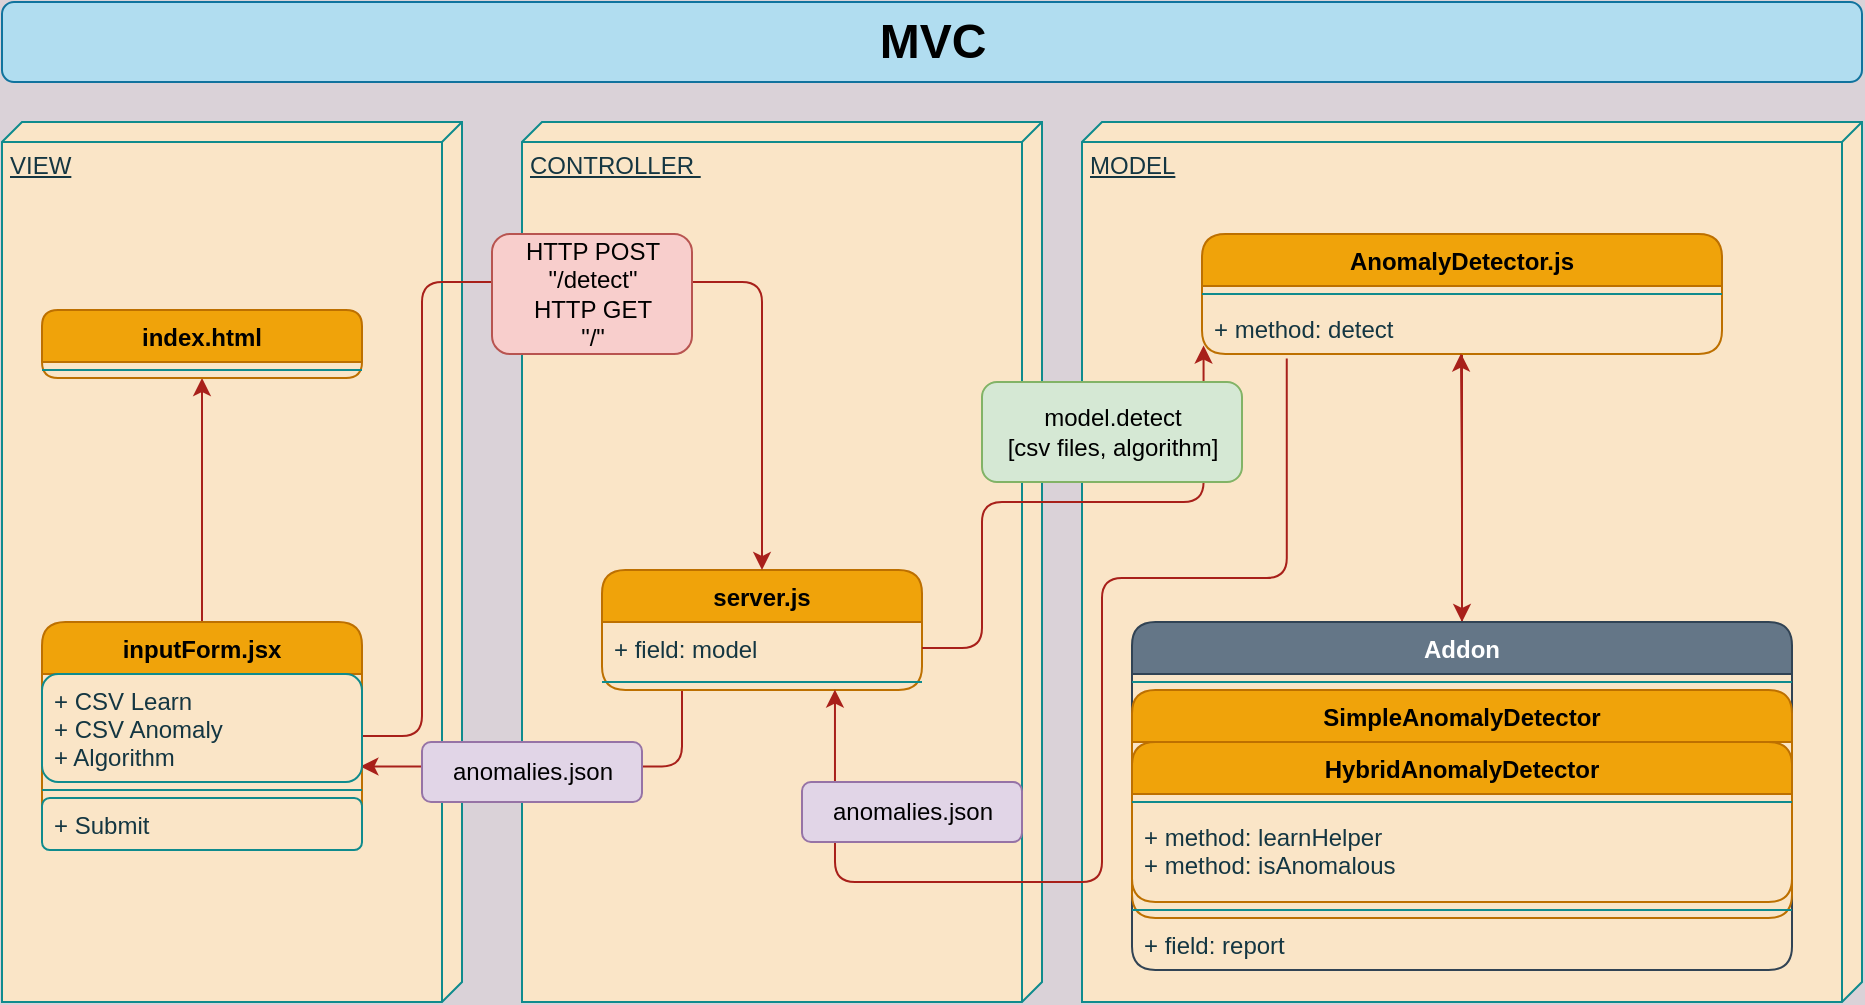 <mxfile version="14.7.2" type="github">
  <diagram name="Page-1" id="929967ad-93f9-6ef4-fab6-5d389245f69c">
    <mxGraphModel dx="1038" dy="582" grid="1" gridSize="10" guides="1" tooltips="1" connect="1" arrows="1" fold="1" page="1" pageScale="1.5" pageWidth="1169" pageHeight="826" background="#DAD2D8" math="0" shadow="0">
      <root>
        <mxCell id="0" style=";html=1;" />
        <mxCell id="1" style=";html=1;" parent="0" />
        <mxCell id="1672d66443f91eb5-23" value="MVC" style="text;fillColor=#b1ddf0;html=1;fontSize=24;fontStyle=1;verticalAlign=middle;align=center;rounded=1;strokeColor=#10739e;" parent="1" vertex="1">
          <mxGeometry x="30" y="20" width="930" height="40" as="geometry" />
        </mxCell>
        <mxCell id="icPJS7Rqo_sTtw6IjZ7I-5" value="&lt;div style=&quot;text-align: justify&quot;&gt;&lt;span&gt;MODEL&lt;/span&gt;&lt;br&gt;&lt;/div&gt;" style="verticalAlign=top;align=left;spacingTop=8;spacingLeft=2;spacingRight=12;shape=cube;size=10;direction=south;fontStyle=4;html=1;fillColor=#FAE5C7;strokeColor=#0F8B8D;rounded=1;fontColor=#143642;" vertex="1" parent="1">
          <mxGeometry x="570" y="80" width="390" height="440" as="geometry" />
        </mxCell>
        <mxCell id="icPJS7Rqo_sTtw6IjZ7I-6" value="&lt;span style=&quot;text-align: center&quot;&gt;VIEW&lt;/span&gt;&lt;br&gt;" style="verticalAlign=top;align=left;spacingTop=8;spacingLeft=2;spacingRight=12;shape=cube;size=10;direction=south;fontStyle=4;html=1;fillColor=#FAE5C7;strokeColor=#0F8B8D;rounded=1;fontColor=#143642;" vertex="1" parent="1">
          <mxGeometry x="30" y="80" width="230" height="440" as="geometry" />
        </mxCell>
        <mxCell id="icPJS7Rqo_sTtw6IjZ7I-7" value="CONTROLLER&amp;nbsp;" style="verticalAlign=top;align=left;spacingTop=8;spacingLeft=2;spacingRight=12;shape=cube;size=10;direction=south;fontStyle=4;html=1;rounded=1;fillColor=#FAE5C7;strokeColor=#0F8B8D;fontColor=#143642;" vertex="1" parent="1">
          <mxGeometry x="290" y="80" width="260" height="440" as="geometry" />
        </mxCell>
        <mxCell id="icPJS7Rqo_sTtw6IjZ7I-60" style="edgeStyle=orthogonalEdgeStyle;orthogonalLoop=1;jettySize=auto;html=1;fontColor=#143642;strokeColor=#A8201A;fillColor=#FAE5C7;labelBackgroundColor=#DAD2D8;" edge="1" parent="1" source="icPJS7Rqo_sTtw6IjZ7I-17" target="icPJS7Rqo_sTtw6IjZ7I-55">
          <mxGeometry relative="1" as="geometry" />
        </mxCell>
        <mxCell id="icPJS7Rqo_sTtw6IjZ7I-17" value="AnomalyDetector.js" style="swimlane;fontStyle=1;align=center;verticalAlign=top;childLayout=stackLayout;horizontal=1;startSize=26;horizontalStack=0;resizeParent=1;resizeParentMax=0;resizeLast=0;collapsible=1;marginBottom=0;fillColor=#f0a30a;strokeColor=#BD7000;fontColor=#000000;rounded=1;" vertex="1" parent="1">
          <mxGeometry x="630" y="136" width="260" height="60" as="geometry" />
        </mxCell>
        <mxCell id="icPJS7Rqo_sTtw6IjZ7I-19" value="" style="line;strokeWidth=1;fillColor=none;align=left;verticalAlign=middle;spacingTop=-1;spacingLeft=3;spacingRight=3;rotatable=0;labelPosition=right;points=[];portConstraint=eastwest;strokeColor=#0F8B8D;fontColor=#143642;rounded=1;labelBackgroundColor=#DAD2D8;" vertex="1" parent="icPJS7Rqo_sTtw6IjZ7I-17">
          <mxGeometry y="26" width="260" height="8" as="geometry" />
        </mxCell>
        <mxCell id="icPJS7Rqo_sTtw6IjZ7I-20" value="+ method: detect" style="text;strokeColor=none;fillColor=none;align=left;verticalAlign=top;spacingLeft=4;spacingRight=4;overflow=hidden;rotatable=0;points=[[0,0.5],[1,0.5]];portConstraint=eastwest;fontColor=#143642;rounded=1;" vertex="1" parent="icPJS7Rqo_sTtw6IjZ7I-17">
          <mxGeometry y="34" width="260" height="26" as="geometry" />
        </mxCell>
        <mxCell id="icPJS7Rqo_sTtw6IjZ7I-47" style="edgeStyle=orthogonalEdgeStyle;orthogonalLoop=1;jettySize=auto;html=1;exitX=0.25;exitY=1;exitDx=0;exitDy=0;entryX=0.995;entryY=0.856;entryDx=0;entryDy=0;strokeColor=#A8201A;fontColor=#143642;entryPerimeter=0;labelBackgroundColor=#DAD2D8;" edge="1" parent="1" source="icPJS7Rqo_sTtw6IjZ7I-30" target="icPJS7Rqo_sTtw6IjZ7I-37">
          <mxGeometry relative="1" as="geometry">
            <mxPoint x="220" y="310" as="targetPoint" />
          </mxGeometry>
        </mxCell>
        <mxCell id="icPJS7Rqo_sTtw6IjZ7I-30" value="server.js" style="swimlane;fontStyle=1;align=center;verticalAlign=top;childLayout=stackLayout;horizontal=1;startSize=26;horizontalStack=0;resizeParent=1;resizeParentMax=0;resizeLast=0;collapsible=1;marginBottom=0;fillColor=#f0a30a;strokeColor=#BD7000;fontColor=#000000;rounded=1;" vertex="1" parent="1">
          <mxGeometry x="330" y="304" width="160" height="60" as="geometry" />
        </mxCell>
        <mxCell id="icPJS7Rqo_sTtw6IjZ7I-31" value="+ field: model" style="text;strokeColor=none;fillColor=none;align=left;verticalAlign=top;spacingLeft=4;spacingRight=4;overflow=hidden;rotatable=0;points=[[0,0.5],[1,0.5]];portConstraint=eastwest;fontColor=#143642;rounded=1;" vertex="1" parent="icPJS7Rqo_sTtw6IjZ7I-30">
          <mxGeometry y="26" width="160" height="26" as="geometry" />
        </mxCell>
        <mxCell id="icPJS7Rqo_sTtw6IjZ7I-32" value="" style="line;strokeWidth=1;fillColor=none;align=left;verticalAlign=middle;spacingTop=-1;spacingLeft=3;spacingRight=3;rotatable=0;labelPosition=right;points=[];portConstraint=eastwest;strokeColor=#0F8B8D;fontColor=#143642;rounded=1;labelBackgroundColor=#DAD2D8;" vertex="1" parent="icPJS7Rqo_sTtw6IjZ7I-30">
          <mxGeometry y="52" width="160" height="8" as="geometry" />
        </mxCell>
        <mxCell id="icPJS7Rqo_sTtw6IjZ7I-35" style="edgeStyle=orthogonalEdgeStyle;orthogonalLoop=1;jettySize=auto;html=1;strokeColor=#A8201A;fontColor=#143642;entryX=0.003;entryY=0.677;entryDx=0;entryDy=0;entryPerimeter=0;labelBackgroundColor=#DAD2D8;" edge="1" parent="1" source="icPJS7Rqo_sTtw6IjZ7I-31">
          <mxGeometry relative="1" as="geometry">
            <mxPoint x="630.78" y="191.788" as="targetPoint" />
            <Array as="points">
              <mxPoint x="520" y="343" />
              <mxPoint x="520" y="270" />
              <mxPoint x="631" y="270" />
            </Array>
          </mxGeometry>
        </mxCell>
        <mxCell id="icPJS7Rqo_sTtw6IjZ7I-48" style="edgeStyle=orthogonalEdgeStyle;orthogonalLoop=1;jettySize=auto;html=1;exitX=0.5;exitY=0;exitDx=0;exitDy=0;entryX=0.5;entryY=1;entryDx=0;entryDy=0;strokeColor=#A8201A;fontColor=#143642;labelBackgroundColor=#DAD2D8;" edge="1" parent="1" source="icPJS7Rqo_sTtw6IjZ7I-36" target="icPJS7Rqo_sTtw6IjZ7I-40">
          <mxGeometry relative="1" as="geometry" />
        </mxCell>
        <mxCell id="icPJS7Rqo_sTtw6IjZ7I-62" style="edgeStyle=orthogonalEdgeStyle;orthogonalLoop=1;jettySize=auto;html=1;entryX=0.5;entryY=0;entryDx=0;entryDy=0;fontColor=#143642;strokeColor=#A8201A;fillColor=#FAE5C7;labelBackgroundColor=#DAD2D8;" edge="1" parent="1" source="icPJS7Rqo_sTtw6IjZ7I-36" target="icPJS7Rqo_sTtw6IjZ7I-30">
          <mxGeometry relative="1" as="geometry">
            <Array as="points">
              <mxPoint x="240" y="387" />
              <mxPoint x="240" y="160" />
              <mxPoint x="410" y="160" />
            </Array>
          </mxGeometry>
        </mxCell>
        <mxCell id="icPJS7Rqo_sTtw6IjZ7I-36" value="inputForm.jsx" style="swimlane;fontStyle=1;align=center;verticalAlign=top;childLayout=stackLayout;horizontal=1;startSize=26;horizontalStack=0;resizeParent=1;resizeParentMax=0;resizeLast=0;collapsible=1;marginBottom=0;fillColor=#f0a30a;strokeColor=#BD7000;rounded=1;fontColor=#000000;" vertex="1" parent="1">
          <mxGeometry x="50" y="330" width="160" height="114" as="geometry" />
        </mxCell>
        <mxCell id="icPJS7Rqo_sTtw6IjZ7I-37" value="+ CSV Learn&#xa;+ CSV Anomaly&#xa;+ Algorithm" style="text;strokeColor=#0F8B8D;fillColor=#FAE5C7;align=left;verticalAlign=top;spacingLeft=4;spacingRight=4;overflow=hidden;rotatable=0;points=[[0,0.5],[1,0.5]];portConstraint=eastwest;rounded=1;fontColor=#143642;" vertex="1" parent="icPJS7Rqo_sTtw6IjZ7I-36">
          <mxGeometry y="26" width="160" height="54" as="geometry" />
        </mxCell>
        <mxCell id="icPJS7Rqo_sTtw6IjZ7I-38" value="" style="line;strokeWidth=1;fillColor=none;align=left;verticalAlign=middle;spacingTop=-1;spacingLeft=3;spacingRight=3;rotatable=0;labelPosition=right;points=[];portConstraint=eastwest;strokeColor=#0F8B8D;fontColor=#143642;rounded=1;labelBackgroundColor=#DAD2D8;" vertex="1" parent="icPJS7Rqo_sTtw6IjZ7I-36">
          <mxGeometry y="80" width="160" height="8" as="geometry" />
        </mxCell>
        <mxCell id="icPJS7Rqo_sTtw6IjZ7I-39" value="+ Submit" style="text;strokeColor=#0F8B8D;fillColor=#FAE5C7;align=left;verticalAlign=top;spacingLeft=4;spacingRight=4;overflow=hidden;rotatable=0;points=[[0,0.5],[1,0.5]];portConstraint=eastwest;rounded=1;fontColor=#143642;" vertex="1" parent="icPJS7Rqo_sTtw6IjZ7I-36">
          <mxGeometry y="88" width="160" height="26" as="geometry" />
        </mxCell>
        <mxCell id="icPJS7Rqo_sTtw6IjZ7I-40" value="index.html" style="swimlane;fontStyle=1;align=center;verticalAlign=top;childLayout=stackLayout;horizontal=1;startSize=26;horizontalStack=0;resizeParent=1;resizeParentMax=0;resizeLast=0;collapsible=1;marginBottom=0;rounded=1;fillColor=#f0a30a;strokeColor=#BD7000;fontColor=#000000;" vertex="1" parent="1">
          <mxGeometry x="50" y="174" width="160" height="34" as="geometry" />
        </mxCell>
        <mxCell id="icPJS7Rqo_sTtw6IjZ7I-42" value="" style="line;strokeWidth=1;fillColor=none;align=left;verticalAlign=middle;spacingTop=-1;spacingLeft=3;spacingRight=3;rotatable=0;labelPosition=right;points=[];portConstraint=eastwest;strokeColor=#0F8B8D;fontColor=#143642;rounded=1;labelBackgroundColor=#DAD2D8;" vertex="1" parent="icPJS7Rqo_sTtw6IjZ7I-40">
          <mxGeometry y="26" width="160" height="8" as="geometry" />
        </mxCell>
        <mxCell id="icPJS7Rqo_sTtw6IjZ7I-46" style="edgeStyle=orthogonalEdgeStyle;orthogonalLoop=1;jettySize=auto;html=1;entryX=0.728;entryY=0.975;entryDx=0;entryDy=0;entryPerimeter=0;strokeColor=#A8201A;fontColor=#143642;exitX=0.163;exitY=1.085;exitDx=0;exitDy=0;exitPerimeter=0;labelBackgroundColor=#DAD2D8;" edge="1" parent="1" source="icPJS7Rqo_sTtw6IjZ7I-20" target="icPJS7Rqo_sTtw6IjZ7I-32">
          <mxGeometry relative="1" as="geometry">
            <Array as="points">
              <mxPoint x="672" y="308" />
              <mxPoint x="580" y="308" />
              <mxPoint x="580" y="460" />
              <mxPoint x="447" y="460" />
            </Array>
          </mxGeometry>
        </mxCell>
        <mxCell id="icPJS7Rqo_sTtw6IjZ7I-51" value="HTTP POST&lt;br&gt;&quot;/detect&quot;&lt;br&gt;HTTP GET&lt;br&gt;&quot;/&quot;" style="html=1;fillColor=#f8cecc;strokeColor=#b85450;rounded=1;" vertex="1" parent="1">
          <mxGeometry x="275" y="136" width="100" height="60" as="geometry" />
        </mxCell>
        <mxCell id="icPJS7Rqo_sTtw6IjZ7I-52" value="anomalies.json" style="html=1;fillColor=#e1d5e7;strokeColor=#9673a6;rounded=1;" vertex="1" parent="1">
          <mxGeometry x="430" y="410" width="110" height="30" as="geometry" />
        </mxCell>
        <mxCell id="icPJS7Rqo_sTtw6IjZ7I-53" value="anomalies.json" style="html=1;fillColor=#e1d5e7;strokeColor=#9673a6;rounded=1;" vertex="1" parent="1">
          <mxGeometry x="240" y="390" width="110" height="30" as="geometry" />
        </mxCell>
        <mxCell id="icPJS7Rqo_sTtw6IjZ7I-54" value="model.detect&lt;br&gt;[csv files, algorithm]" style="html=1;fillColor=#d5e8d4;strokeColor=#82b366;rounded=1;" vertex="1" parent="1">
          <mxGeometry x="520" y="210" width="130" height="50" as="geometry" />
        </mxCell>
        <mxCell id="icPJS7Rqo_sTtw6IjZ7I-61" style="edgeStyle=orthogonalEdgeStyle;orthogonalLoop=1;jettySize=auto;html=1;entryX=0.498;entryY=0.992;entryDx=0;entryDy=0;entryPerimeter=0;fontColor=#143642;strokeColor=#A8201A;fillColor=#FAE5C7;labelBackgroundColor=#DAD2D8;" edge="1" parent="1" source="icPJS7Rqo_sTtw6IjZ7I-55" target="icPJS7Rqo_sTtw6IjZ7I-20">
          <mxGeometry relative="1" as="geometry" />
        </mxCell>
        <mxCell id="icPJS7Rqo_sTtw6IjZ7I-55" value="Addon" style="swimlane;fontStyle=1;align=center;verticalAlign=top;childLayout=stackLayout;horizontal=1;startSize=26;horizontalStack=0;resizeParent=1;resizeParentMax=0;resizeLast=0;collapsible=1;marginBottom=0;fillColor=#647687;strokeColor=#314354;fontColor=#ffffff;rounded=1;" vertex="1" parent="1">
          <mxGeometry x="595" y="330" width="330" height="174" as="geometry" />
        </mxCell>
        <mxCell id="icPJS7Rqo_sTtw6IjZ7I-56" value="" style="line;strokeWidth=1;fillColor=none;align=left;verticalAlign=middle;spacingTop=-1;spacingLeft=3;spacingRight=3;rotatable=0;labelPosition=right;points=[];portConstraint=eastwest;strokeColor=#0F8B8D;fontColor=#143642;rounded=1;labelBackgroundColor=#DAD2D8;" vertex="1" parent="icPJS7Rqo_sTtw6IjZ7I-55">
          <mxGeometry y="26" width="330" height="8" as="geometry" />
        </mxCell>
        <mxCell id="icPJS7Rqo_sTtw6IjZ7I-25" value="SimpleAnomalyDetector" style="swimlane;fontStyle=1;align=center;verticalAlign=top;childLayout=stackLayout;horizontal=1;startSize=26;horizontalStack=0;resizeParent=1;resizeParentMax=0;resizeLast=0;collapsible=1;marginBottom=0;fillColor=#f0a30a;strokeColor=#BD7000;fontColor=#000000;rounded=1;" vertex="1" parent="icPJS7Rqo_sTtw6IjZ7I-55">
          <mxGeometry y="34" width="330" height="114" as="geometry" />
        </mxCell>
        <mxCell id="icPJS7Rqo_sTtw6IjZ7I-21" value="HybridAnomalyDetector" style="swimlane;fontStyle=1;align=center;verticalAlign=top;childLayout=stackLayout;horizontal=1;startSize=26;horizontalStack=0;resizeParent=1;resizeParentMax=0;resizeLast=0;collapsible=1;marginBottom=0;fillColor=#f0a30a;strokeColor=#BD7000;fontColor=#000000;rounded=1;" vertex="1" parent="icPJS7Rqo_sTtw6IjZ7I-25">
          <mxGeometry y="26" width="330" height="80" as="geometry" />
        </mxCell>
        <mxCell id="icPJS7Rqo_sTtw6IjZ7I-23" value="" style="line;strokeWidth=1;fillColor=none;align=left;verticalAlign=middle;spacingTop=-1;spacingLeft=3;spacingRight=3;rotatable=0;labelPosition=right;points=[];portConstraint=eastwest;strokeColor=#0F8B8D;fontColor=#143642;rounded=1;labelBackgroundColor=#DAD2D8;" vertex="1" parent="icPJS7Rqo_sTtw6IjZ7I-21">
          <mxGeometry y="26" width="330" height="8" as="geometry" />
        </mxCell>
        <mxCell id="icPJS7Rqo_sTtw6IjZ7I-24" value="+ method: learnHelper&#xa;+ method: isAnomalous" style="text;strokeColor=none;fillColor=none;align=left;verticalAlign=top;spacingLeft=4;spacingRight=4;overflow=hidden;rotatable=0;points=[[0,0.5],[1,0.5]];portConstraint=eastwest;fontColor=#143642;rounded=1;" vertex="1" parent="icPJS7Rqo_sTtw6IjZ7I-21">
          <mxGeometry y="34" width="330" height="46" as="geometry" />
        </mxCell>
        <mxCell id="icPJS7Rqo_sTtw6IjZ7I-27" value="" style="line;strokeWidth=1;fillColor=none;align=left;verticalAlign=middle;spacingTop=-1;spacingLeft=3;spacingRight=3;rotatable=0;labelPosition=right;points=[];portConstraint=eastwest;strokeColor=#0F8B8D;fontColor=#143642;rounded=1;labelBackgroundColor=#DAD2D8;" vertex="1" parent="icPJS7Rqo_sTtw6IjZ7I-25">
          <mxGeometry y="106" width="330" height="8" as="geometry" />
        </mxCell>
        <mxCell id="icPJS7Rqo_sTtw6IjZ7I-57" value="+ field: report" style="text;strokeColor=none;fillColor=none;align=left;verticalAlign=top;spacingLeft=4;spacingRight=4;overflow=hidden;rotatable=0;points=[[0,0.5],[1,0.5]];portConstraint=eastwest;fontColor=#143642;rounded=1;" vertex="1" parent="icPJS7Rqo_sTtw6IjZ7I-55">
          <mxGeometry y="148" width="330" height="26" as="geometry" />
        </mxCell>
      </root>
    </mxGraphModel>
  </diagram>
</mxfile>
